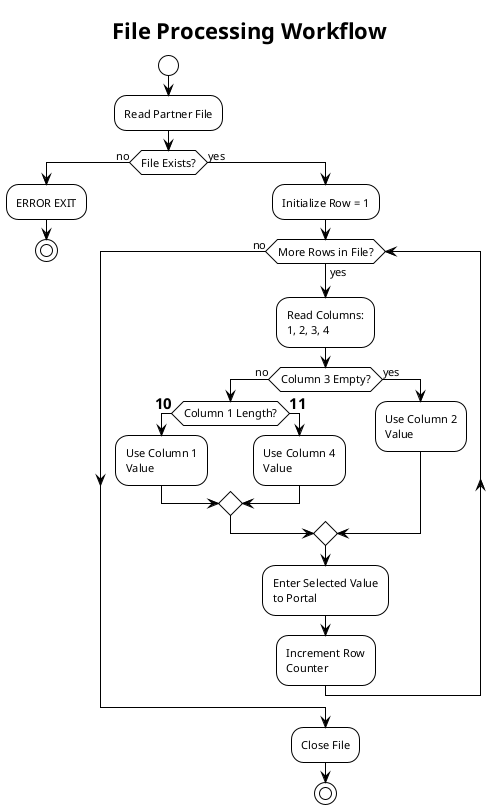 @startuml task2_file_processing_diagram
!theme plain
skinparam defaultFontName Arial
skinparam defaultFontSize 11
skinparam shadowing false

title File Processing Workflow

start

:Read Partner File;

if (File Exists?) then (no)
  :ERROR EXIT;
  stop
else (yes)
  :Initialize Row = 1;
  
  while (More Rows in File?) is (yes)
    :Read Columns:
    1, 2, 3, 4;
    
    if (Column 3 Empty?) then (no)
      if (Column 1 Length?) then (=10)
        :Use Column 1
        Value;
      else (=11)
        :Use Column 4
        Value;
      endif
    else (yes)
      :Use Column 2
      Value;
    endif
    
    :Enter Selected Value
    to Portal;
    
    :Increment Row
    Counter;
    
  endwhile (no)
  
  :Close File;
  stop
endif

@enduml
